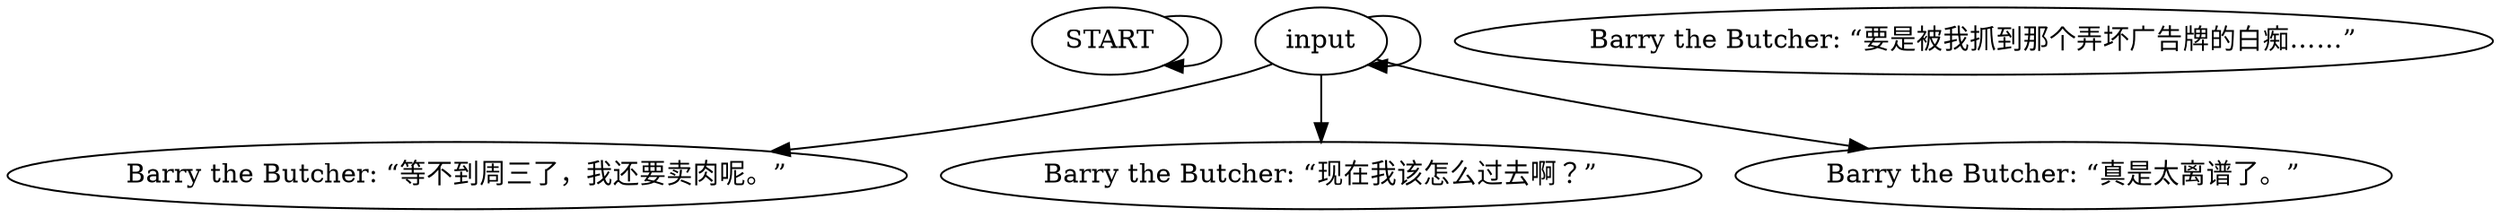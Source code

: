 # CANAL / BARRY barks
# Barry the Butcher barks.
# ==================================================
digraph G {
	  0 [label="START"];
	  1 [label="input"];
	  2 [label="Barry the Butcher: “等不到周三了，我还要卖肉呢。”"];
	  3 [label="Barry the Butcher: “现在我该怎么过去啊？”"];
	  4 [label="Barry the Butcher: “真是太离谱了。”"];
	  5 [label="Barry the Butcher: “要是被我抓到那个弄坏广告牌的白痴……”"];
	  0 -> 0
	  1 -> 1
	  1 -> 2
	  1 -> 3
	  1 -> 4
}

